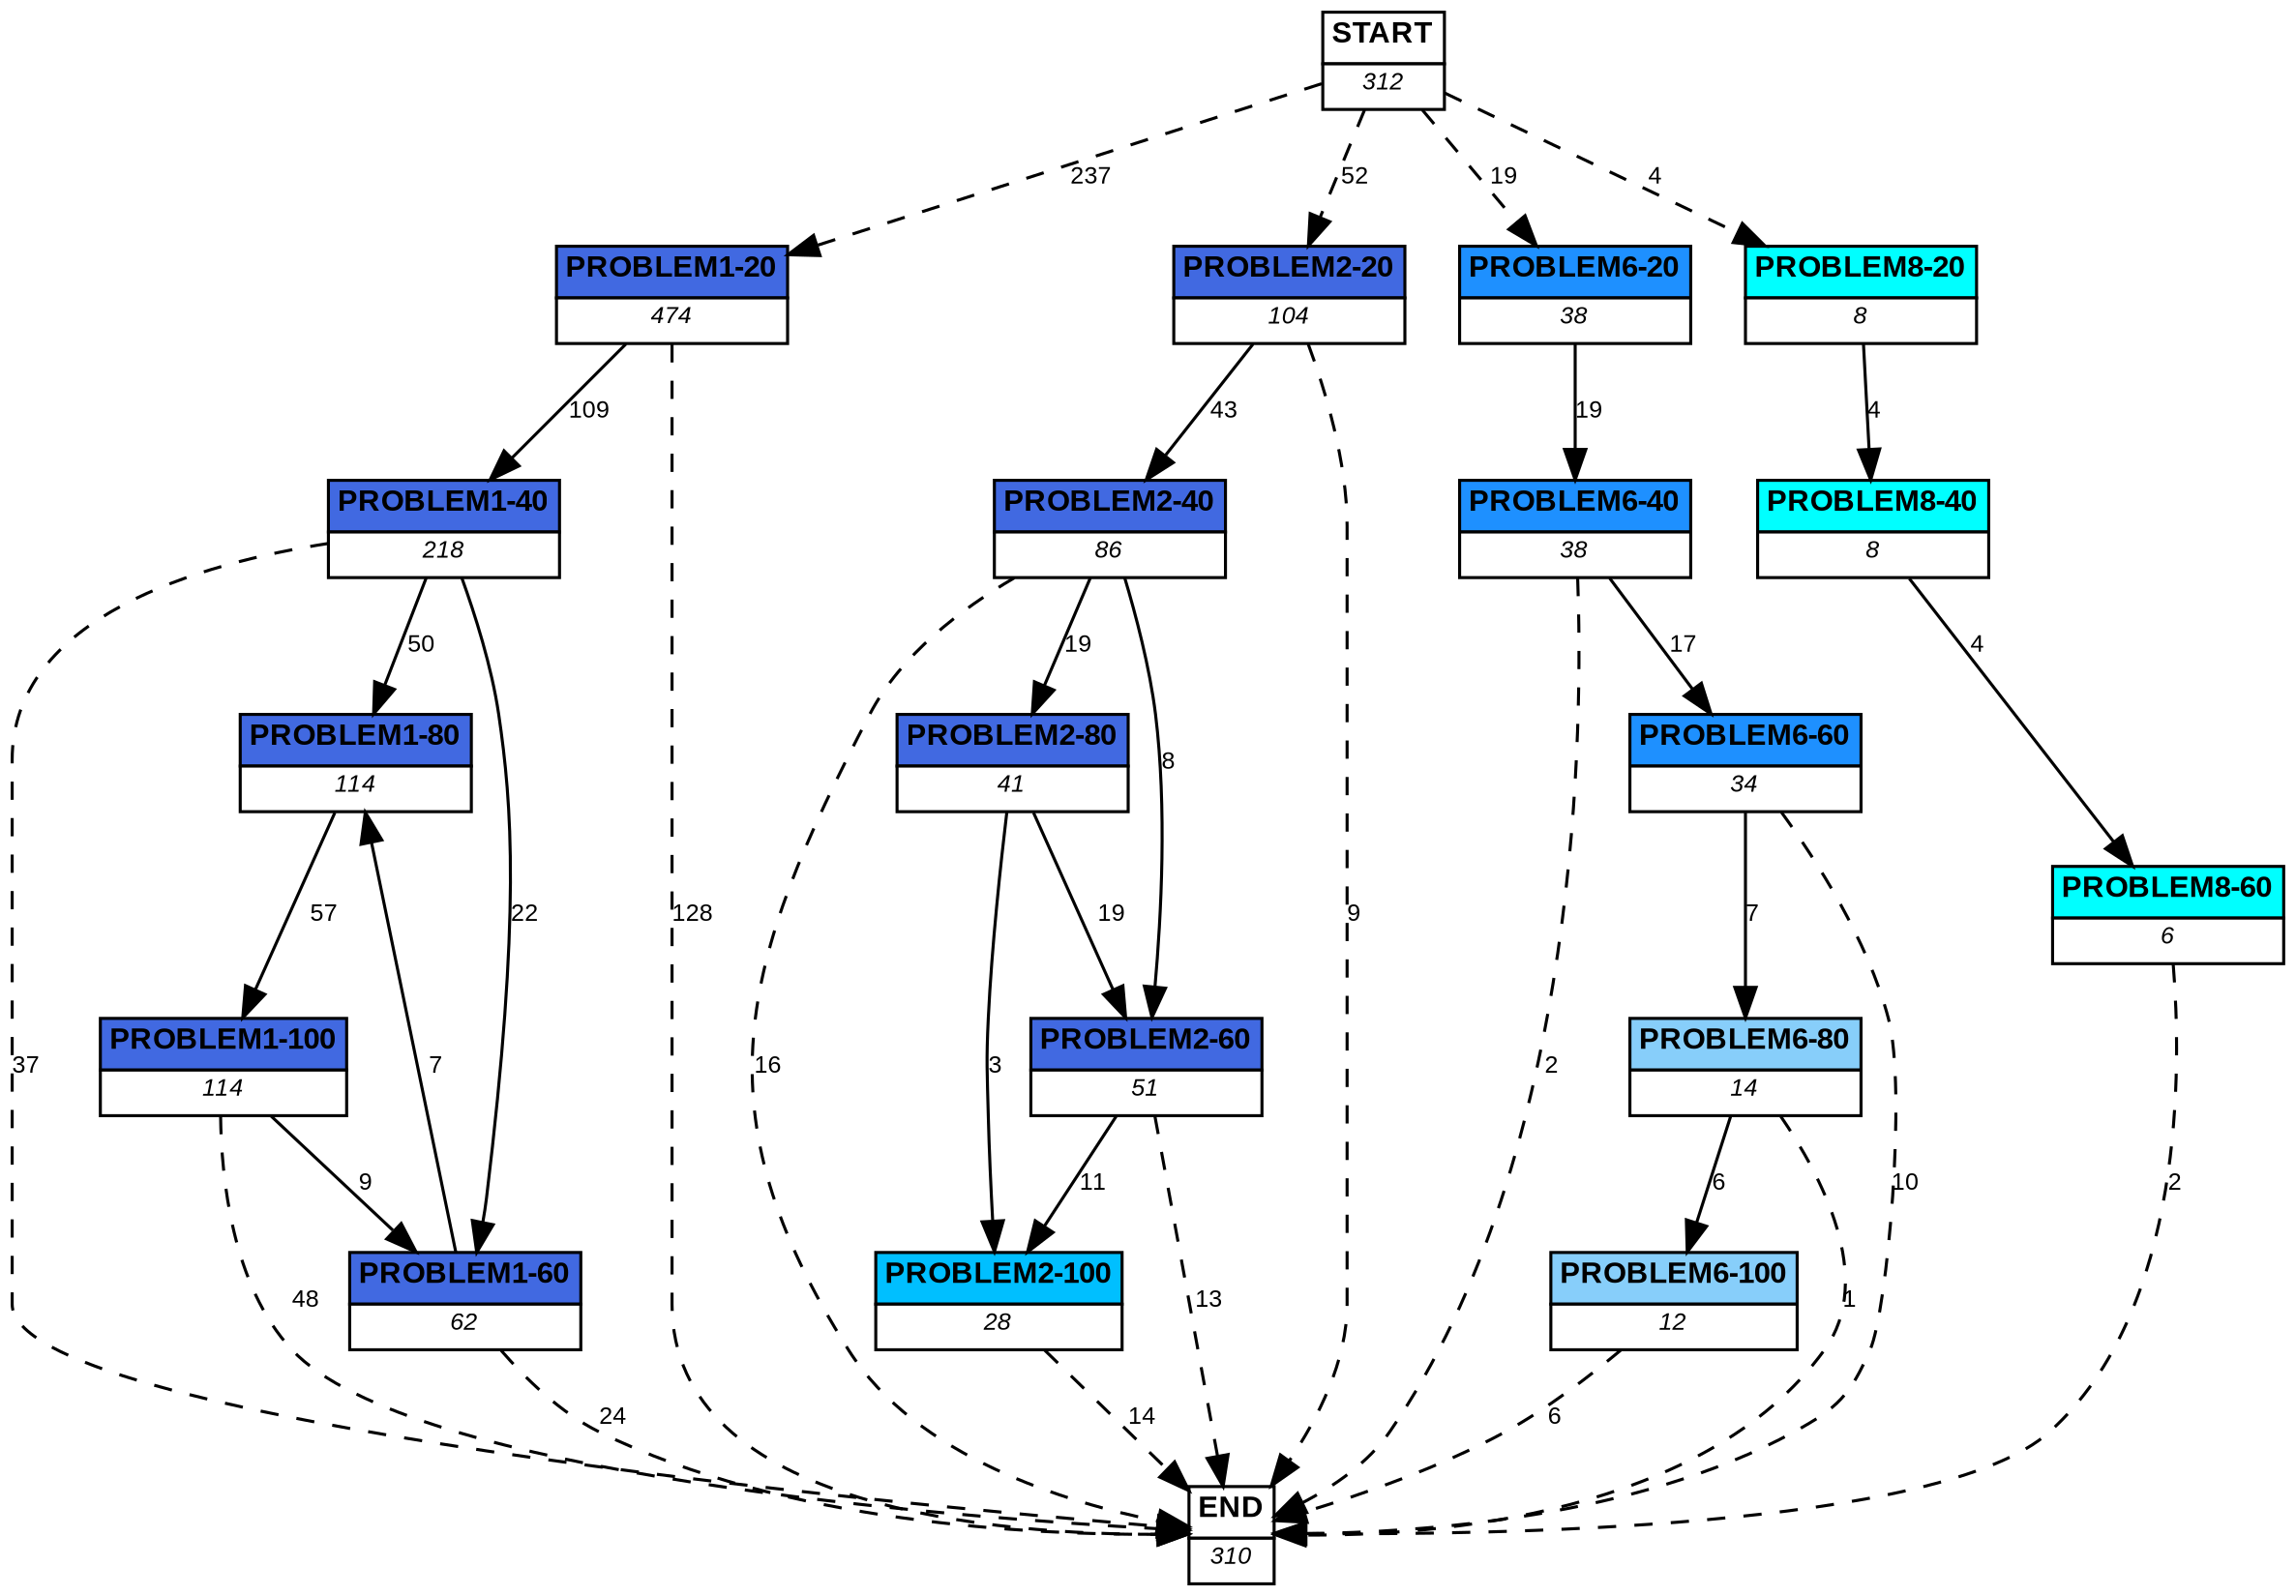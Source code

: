 digraph graphname {
	dpi = 150
	size="16,11!";
	margin = 0;
"PROBLEM1-20" [shape=plain, label=<<table border="0" cellborder="1" cellspacing="0"><tr><td bgcolor="royalblue"><FONT face="Arial" POINT-SIZE="10"><b>PROBLEM1-20</b></FONT></td></tr><tr><td bgcolor="white"><FONT face="Arial" POINT-SIZE="8"><i>474</i></FONT></td></tr></table>>]
"PROBLEM1-40" [shape=plain, label=<<table border="0" cellborder="1" cellspacing="0"><tr><td bgcolor="royalblue"><FONT face="Arial" POINT-SIZE="10"><b>PROBLEM1-40</b></FONT></td></tr><tr><td bgcolor="white"><FONT face="Arial" POINT-SIZE="8"><i>218</i></FONT></td></tr></table>>]
"PROBLEM1-80" [shape=plain, label=<<table border="0" cellborder="1" cellspacing="0"><tr><td bgcolor="royalblue"><FONT face="Arial" POINT-SIZE="10"><b>PROBLEM1-80</b></FONT></td></tr><tr><td bgcolor="white"><FONT face="Arial" POINT-SIZE="8"><i>114</i></FONT></td></tr></table>>]
"PROBLEM1-100" [shape=plain, label=<<table border="0" cellborder="1" cellspacing="0"><tr><td bgcolor="royalblue"><FONT face="Arial" POINT-SIZE="10"><b>PROBLEM1-100</b></FONT></td></tr><tr><td bgcolor="white"><FONT face="Arial" POINT-SIZE="8"><i>114</i></FONT></td></tr></table>>]
"PROBLEM2-20" [shape=plain, label=<<table border="0" cellborder="1" cellspacing="0"><tr><td bgcolor="royalblue"><FONT face="Arial" POINT-SIZE="10"><b>PROBLEM2-20</b></FONT></td></tr><tr><td bgcolor="white"><FONT face="Arial" POINT-SIZE="8"><i>104</i></FONT></td></tr></table>>]
"PROBLEM2-40" [shape=plain, label=<<table border="0" cellborder="1" cellspacing="0"><tr><td bgcolor="royalblue"><FONT face="Arial" POINT-SIZE="10"><b>PROBLEM2-40</b></FONT></td></tr><tr><td bgcolor="white"><FONT face="Arial" POINT-SIZE="8"><i>86</i></FONT></td></tr></table>>]
"PROBLEM2-80" [shape=plain, label=<<table border="0" cellborder="1" cellspacing="0"><tr><td bgcolor="royalblue"><FONT face="Arial" POINT-SIZE="10"><b>PROBLEM2-80</b></FONT></td></tr><tr><td bgcolor="white"><FONT face="Arial" POINT-SIZE="8"><i>41</i></FONT></td></tr></table>>]
"PROBLEM2-60" [shape=plain, label=<<table border="0" cellborder="1" cellspacing="0"><tr><td bgcolor="royalblue"><FONT face="Arial" POINT-SIZE="10"><b>PROBLEM2-60</b></FONT></td></tr><tr><td bgcolor="white"><FONT face="Arial" POINT-SIZE="8"><i>51</i></FONT></td></tr></table>>]
"PROBLEM1-60" [shape=plain, label=<<table border="0" cellborder="1" cellspacing="0"><tr><td bgcolor="royalblue"><FONT face="Arial" POINT-SIZE="10"><b>PROBLEM1-60</b></FONT></td></tr><tr><td bgcolor="white"><FONT face="Arial" POINT-SIZE="8"><i>62</i></FONT></td></tr></table>>]
"PROBLEM2-100" [shape=plain, label=<<table border="0" cellborder="1" cellspacing="0"><tr><td bgcolor="deepskyblue"><FONT face="Arial" POINT-SIZE="10"><b>PROBLEM2-100</b></FONT></td></tr><tr><td bgcolor="white"><FONT face="Arial" POINT-SIZE="8"><i>28</i></FONT></td></tr></table>>]
"PROBLEM6-20" [shape=plain, label=<<table border="0" cellborder="1" cellspacing="0"><tr><td bgcolor="dodgerblue"><FONT face="Arial" POINT-SIZE="10"><b>PROBLEM6-20</b></FONT></td></tr><tr><td bgcolor="white"><FONT face="Arial" POINT-SIZE="8"><i>38</i></FONT></td></tr></table>>]
"PROBLEM6-40" [shape=plain, label=<<table border="0" cellborder="1" cellspacing="0"><tr><td bgcolor="dodgerblue"><FONT face="Arial" POINT-SIZE="10"><b>PROBLEM6-40</b></FONT></td></tr><tr><td bgcolor="white"><FONT face="Arial" POINT-SIZE="8"><i>38</i></FONT></td></tr></table>>]
"PROBLEM6-60" [shape=plain, label=<<table border="0" cellborder="1" cellspacing="0"><tr><td bgcolor="dodgerblue"><FONT face="Arial" POINT-SIZE="10"><b>PROBLEM6-60</b></FONT></td></tr><tr><td bgcolor="white"><FONT face="Arial" POINT-SIZE="8"><i>34</i></FONT></td></tr></table>>]
"PROBLEM8-20" [shape=plain, label=<<table border="0" cellborder="1" cellspacing="0"><tr><td bgcolor="aqua"><FONT face="Arial" POINT-SIZE="10"><b>PROBLEM8-20</b></FONT></td></tr><tr><td bgcolor="white"><FONT face="Arial" POINT-SIZE="8"><i>8</i></FONT></td></tr></table>>]
"PROBLEM8-40" [shape=plain, label=<<table border="0" cellborder="1" cellspacing="0"><tr><td bgcolor="aqua"><FONT face="Arial" POINT-SIZE="10"><b>PROBLEM8-40</b></FONT></td></tr><tr><td bgcolor="white"><FONT face="Arial" POINT-SIZE="8"><i>8</i></FONT></td></tr></table>>]
"PROBLEM8-60" [shape=plain, label=<<table border="0" cellborder="1" cellspacing="0"><tr><td bgcolor="aqua"><FONT face="Arial" POINT-SIZE="10"><b>PROBLEM8-60</b></FONT></td></tr><tr><td bgcolor="white"><FONT face="Arial" POINT-SIZE="8"><i>6</i></FONT></td></tr></table>>]
"PROBLEM6-80" [shape=plain, label=<<table border="0" cellborder="1" cellspacing="0"><tr><td bgcolor="lightskyblue"><FONT face="Arial" POINT-SIZE="10"><b>PROBLEM6-80</b></FONT></td></tr><tr><td bgcolor="white"><FONT face="Arial" POINT-SIZE="8"><i>14</i></FONT></td></tr></table>>]
"PROBLEM6-100" [shape=plain, label=<<table border="0" cellborder="1" cellspacing="0"><tr><td bgcolor="lightskyblue"><FONT face="Arial" POINT-SIZE="10"><b>PROBLEM6-100</b></FONT></td></tr><tr><td bgcolor="white"><FONT face="Arial" POINT-SIZE="8"><i>12</i></FONT></td></tr></table>>]
"START" [shape=plain, label=<<table border="0" cellborder="1" cellspacing="0"><tr><td bgcolor="white"><FONT face="Arial" POINT-SIZE="10"><b>START</b></FONT></td></tr><tr><td bgcolor="white"><FONT face="Arial" POINT-SIZE="8"><i>312</i></FONT></td></tr></table>>]
"END" [shape=plain, label=<<table border="0" cellborder="1" cellspacing="0"><tr><td bgcolor="white"><FONT face="Arial" POINT-SIZE="10"><b>END</b></FONT></td></tr><tr><td bgcolor="white"><FONT face="Arial" POINT-SIZE="8"><i>310</i></FONT></td></tr></table>>]
"PROBLEM1-20" -> "PROBLEM1-40" [ label ="109" labelfloat=false fontname="Arial" fontsize=8]
"PROBLEM1-20" -> "END" [ style = dashed label ="128" labelfloat=false fontname="Arial" fontsize=8]
"PROBLEM1-40" -> "PROBLEM1-80" [ label ="50" labelfloat=false fontname="Arial" fontsize=8]
"PROBLEM1-40" -> "PROBLEM1-60" [ label ="22" labelfloat=false fontname="Arial" fontsize=8]
"PROBLEM1-40" -> "END" [ style = dashed label ="37" labelfloat=false fontname="Arial" fontsize=8]
"PROBLEM1-80" -> "PROBLEM1-100" [ label ="57" labelfloat=false fontname="Arial" fontsize=8]
"PROBLEM1-100" -> "PROBLEM1-60" [ label ="9" labelfloat=false fontname="Arial" fontsize=8]
"PROBLEM1-100" -> "END" [ style = dashed label ="48" labelfloat=false fontname="Arial" fontsize=8]
"PROBLEM2-20" -> "PROBLEM2-40" [ label ="43" labelfloat=false fontname="Arial" fontsize=8]
"PROBLEM2-20" -> "END" [ style = dashed label ="9" labelfloat=false fontname="Arial" fontsize=8]
"PROBLEM2-40" -> "PROBLEM2-80" [ label ="19" labelfloat=false fontname="Arial" fontsize=8]
"PROBLEM2-40" -> "PROBLEM2-60" [ label ="8" labelfloat=false fontname="Arial" fontsize=8]
"PROBLEM2-40" -> "END" [ style = dashed label ="16" labelfloat=false fontname="Arial" fontsize=8]
"PROBLEM2-80" -> "PROBLEM2-60" [ label ="19" labelfloat=false fontname="Arial" fontsize=8]
"PROBLEM2-80" -> "PROBLEM2-100" [ label ="3" labelfloat=false fontname="Arial" fontsize=8]
"PROBLEM2-60" -> "PROBLEM2-100" [ label ="11" labelfloat=false fontname="Arial" fontsize=8]
"PROBLEM2-60" -> "END" [ style = dashed label ="13" labelfloat=false fontname="Arial" fontsize=8]
"PROBLEM1-60" -> "PROBLEM1-80" [ label ="7" labelfloat=false fontname="Arial" fontsize=8]
"PROBLEM1-60" -> "END" [ style = dashed label ="24" labelfloat=false fontname="Arial" fontsize=8]
"PROBLEM2-100" -> "END" [ style = dashed label ="14" labelfloat=false fontname="Arial" fontsize=8]
"PROBLEM6-20" -> "PROBLEM6-40" [ label ="19" labelfloat=false fontname="Arial" fontsize=8]
"PROBLEM6-40" -> "PROBLEM6-60" [ label ="17" labelfloat=false fontname="Arial" fontsize=8]
"PROBLEM6-40" -> "END" [ style = dashed label ="2" labelfloat=false fontname="Arial" fontsize=8]
"PROBLEM6-60" -> "PROBLEM6-80" [ label ="7" labelfloat=false fontname="Arial" fontsize=8]
"PROBLEM6-60" -> "END" [ style = dashed label ="10" labelfloat=false fontname="Arial" fontsize=8]
"PROBLEM8-20" -> "PROBLEM8-40" [ label ="4" labelfloat=false fontname="Arial" fontsize=8]
"PROBLEM8-40" -> "PROBLEM8-60" [ label ="4" labelfloat=false fontname="Arial" fontsize=8]
"PROBLEM8-60" -> "END" [ style = dashed label ="2" labelfloat=false fontname="Arial" fontsize=8]
"PROBLEM6-80" -> "PROBLEM6-100" [ label ="6" labelfloat=false fontname="Arial" fontsize=8]
"PROBLEM6-80" -> "END" [ style = dashed label ="1" labelfloat=false fontname="Arial" fontsize=8]
"PROBLEM6-100" -> "END" [ style = dashed label ="6" labelfloat=false fontname="Arial" fontsize=8]
"START" -> "PROBLEM1-20" [ style = dashed label ="237" labelfloat=false fontname="Arial" fontsize=8]
"START" -> "PROBLEM2-20" [ style = dashed label ="52" labelfloat=false fontname="Arial" fontsize=8]
"START" -> "PROBLEM6-20" [ style = dashed label ="19" labelfloat=false fontname="Arial" fontsize=8]
"START" -> "PROBLEM8-20" [ style = dashed label ="4" labelfloat=false fontname="Arial" fontsize=8]
}